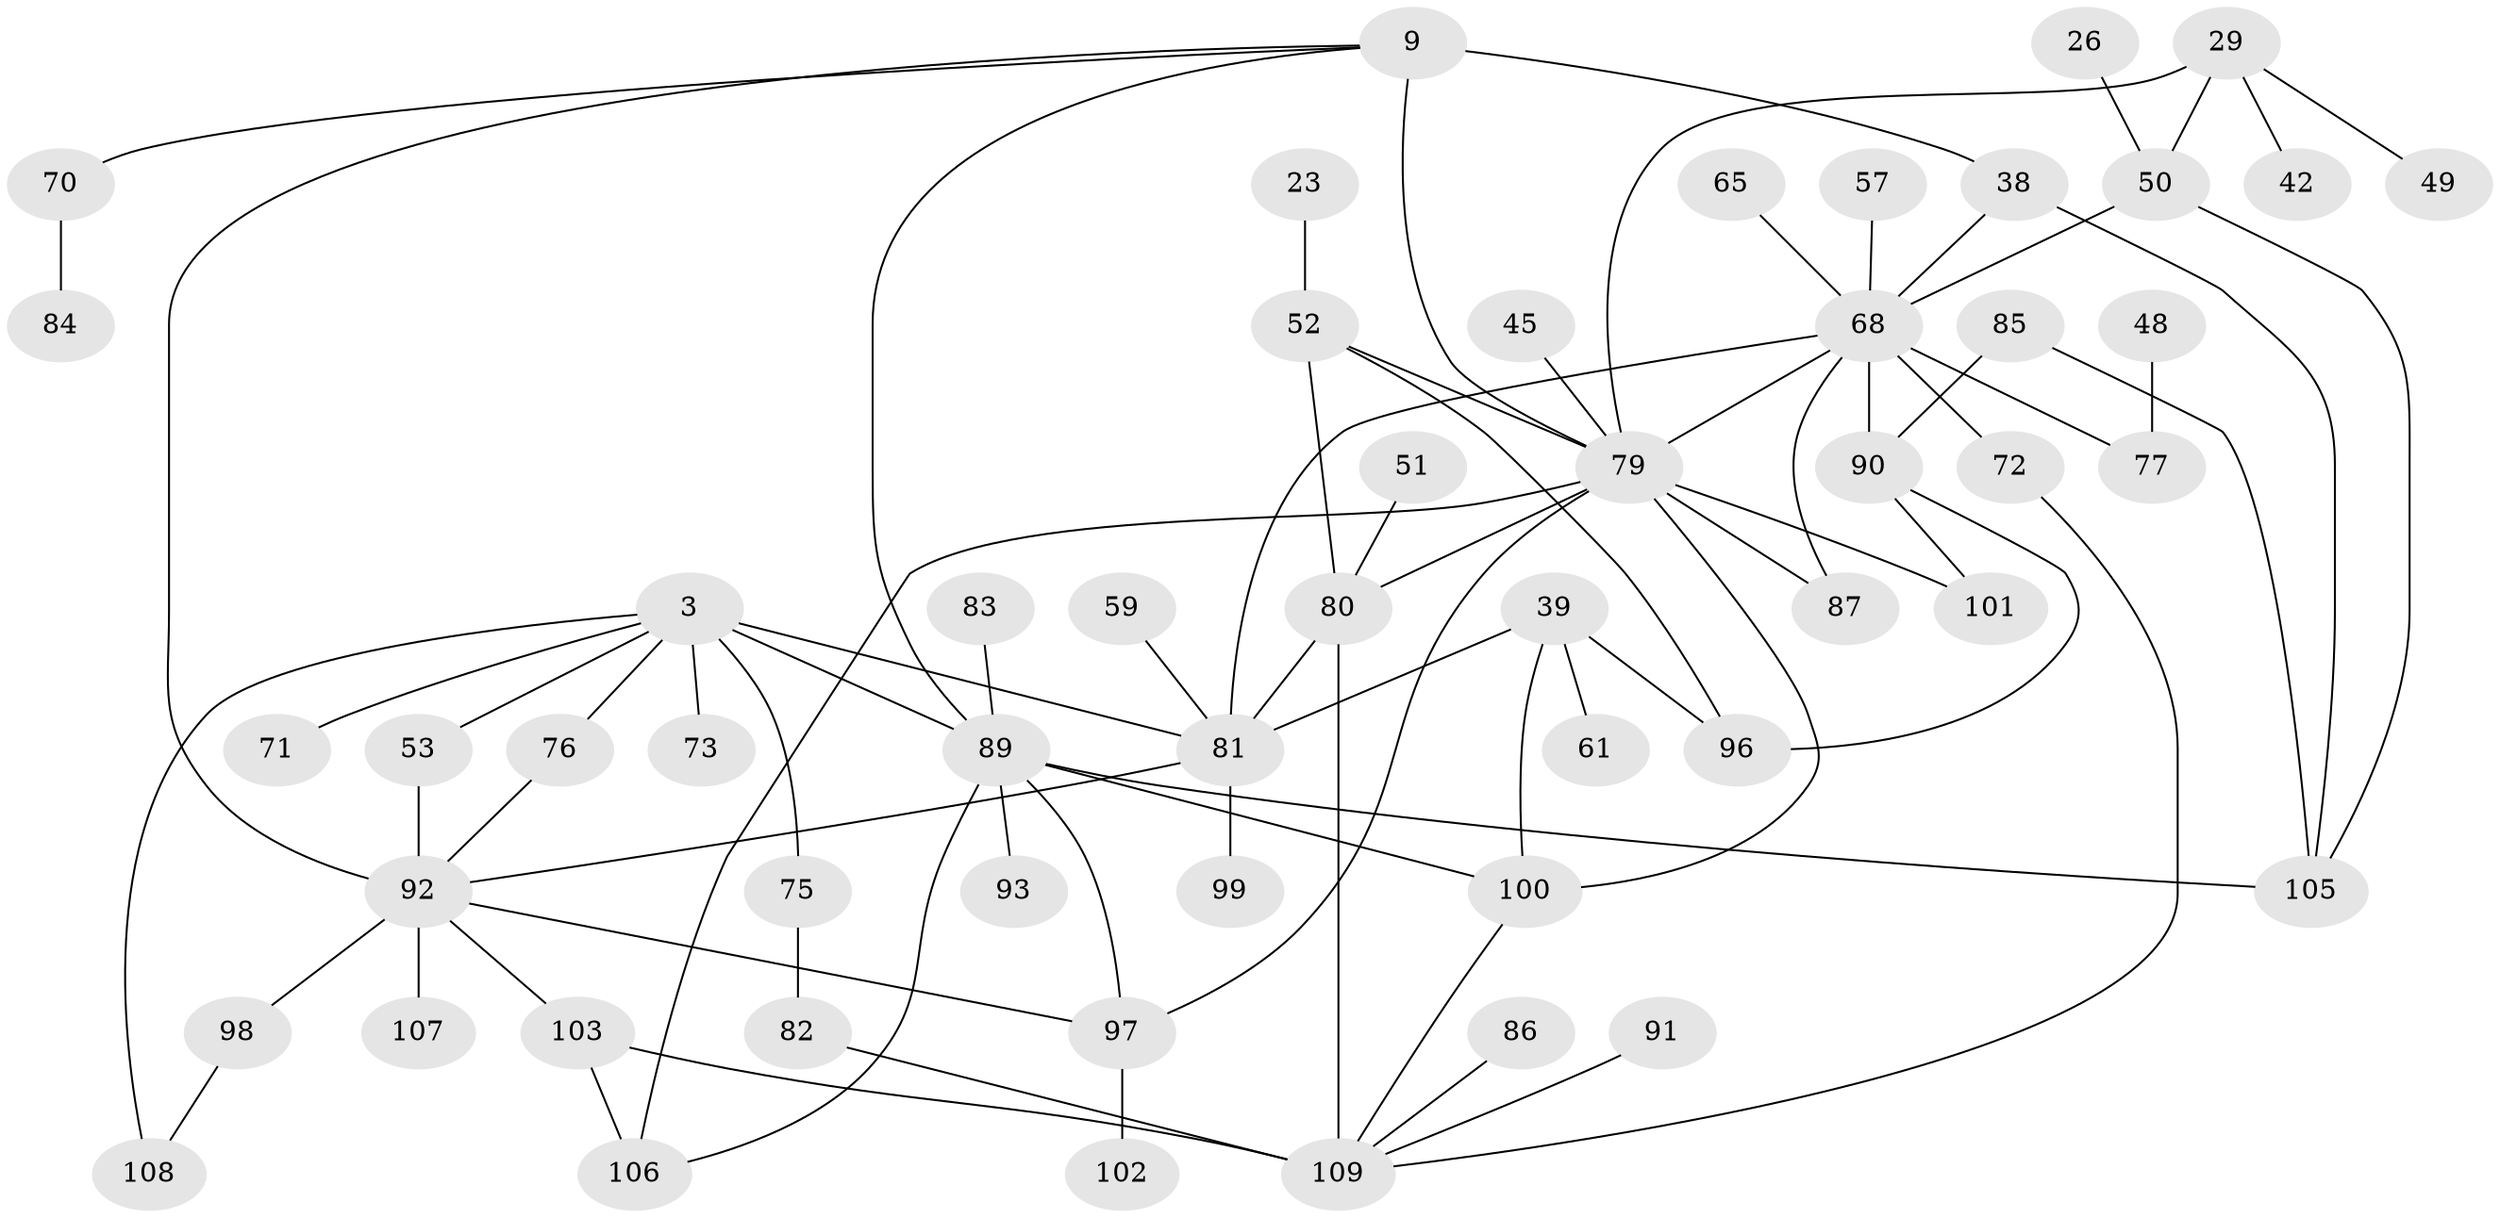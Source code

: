 // original degree distribution, {5: 0.08256880733944955, 8: 0.03669724770642202, 11: 0.009174311926605505, 7: 0.01834862385321101, 6: 0.01834862385321101, 2: 0.26605504587155965, 4: 0.11009174311926606, 3: 0.24770642201834864, 1: 0.21100917431192662}
// Generated by graph-tools (version 1.1) at 2025/42/03/09/25 04:42:14]
// undirected, 54 vertices, 79 edges
graph export_dot {
graph [start="1"]
  node [color=gray90,style=filled];
  3;
  9 [super="+7"];
  23;
  26;
  29;
  38 [super="+13"];
  39;
  42;
  45;
  48 [super="+47"];
  49;
  50 [super="+25"];
  51;
  52 [super="+37"];
  53;
  57;
  59;
  61;
  65;
  68 [super="+6+15+56+14+54"];
  70 [super="+22"];
  71;
  72;
  73;
  75;
  76;
  77 [super="+32"];
  79 [super="+27+12+5+24+69"];
  80 [super="+46+43+4"];
  81 [super="+19"];
  82 [super="+64"];
  83;
  84;
  85;
  86;
  87;
  89 [super="+40+74+67"];
  90 [super="+35+10"];
  91;
  92 [super="+63+66"];
  93;
  96 [super="+95"];
  97 [super="+94"];
  98;
  99;
  100 [super="+33"];
  101;
  102;
  103 [super="+88"];
  105 [super="+34"];
  106 [super="+104"];
  107;
  108;
  109 [super="+31"];
  3 -- 53;
  3 -- 71;
  3 -- 73;
  3 -- 75;
  3 -- 76;
  3 -- 108;
  3 -- 81 [weight=2];
  3 -- 89 [weight=3];
  9 -- 38 [weight=2];
  9 -- 89;
  9 -- 79 [weight=4];
  9 -- 92 [weight=3];
  9 -- 70;
  23 -- 52;
  26 -- 50;
  29 -- 42;
  29 -- 49;
  29 -- 50 [weight=2];
  29 -- 79;
  38 -- 68 [weight=3];
  38 -- 105;
  39 -- 61;
  39 -- 81;
  39 -- 100 [weight=2];
  39 -- 96;
  45 -- 79;
  48 -- 77;
  50 -- 105;
  50 -- 68;
  51 -- 80;
  52 -- 79;
  52 -- 80 [weight=2];
  52 -- 96;
  53 -- 92;
  57 -- 68;
  59 -- 81;
  65 -- 68;
  68 -- 72;
  68 -- 90 [weight=4];
  68 -- 81 [weight=4];
  68 -- 77;
  68 -- 79;
  68 -- 87;
  70 -- 84;
  72 -- 109;
  75 -- 82;
  76 -- 92;
  79 -- 101;
  79 -- 100;
  79 -- 106;
  79 -- 80 [weight=2];
  79 -- 87;
  79 -- 97;
  80 -- 81 [weight=3];
  80 -- 109;
  81 -- 99;
  81 -- 92;
  82 -- 109 [weight=2];
  83 -- 89;
  85 -- 90;
  85 -- 105;
  86 -- 109;
  89 -- 100 [weight=3];
  89 -- 105;
  89 -- 106;
  89 -- 93;
  89 -- 97;
  90 -- 96;
  90 -- 101;
  91 -- 109;
  92 -- 107;
  92 -- 97;
  92 -- 98;
  92 -- 103;
  97 -- 102;
  98 -- 108;
  100 -- 109;
  103 -- 109 [weight=2];
  103 -- 106 [weight=2];
}
